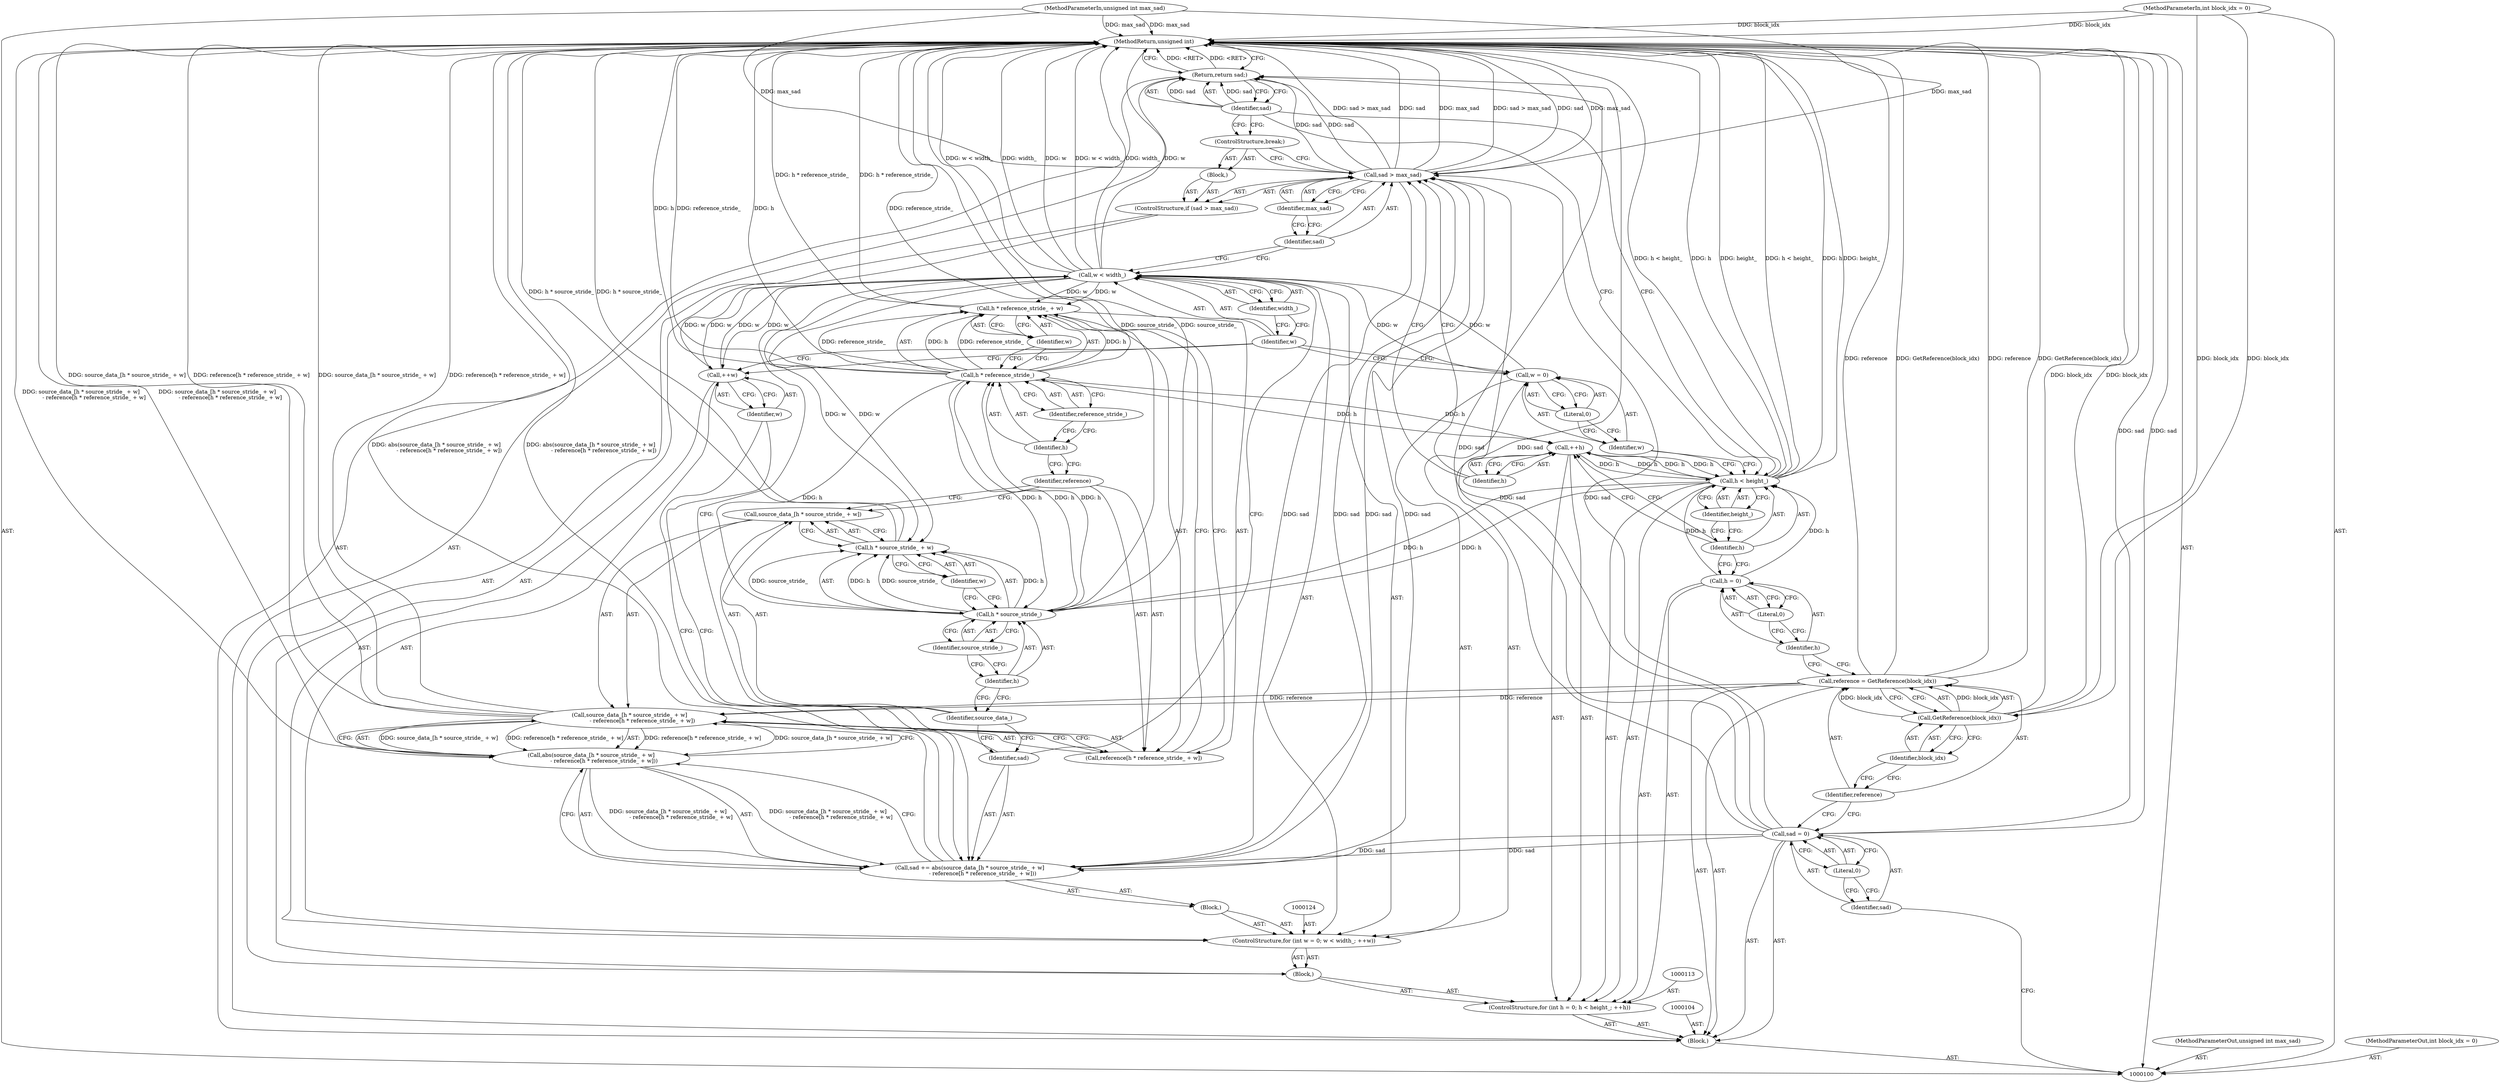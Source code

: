 digraph "1_Android_5a9753fca56f0eeb9f61e342b2fccffc364f9426_99" {
"1000160" [label="(MethodReturn,unsigned int)"];
"1000101" [label="(MethodParameterIn,unsigned int max_sad)"];
"1000218" [label="(MethodParameterOut,unsigned int max_sad)"];
"1000102" [label="(MethodParameterIn,int block_idx = 0)"];
"1000219" [label="(MethodParameterOut,int block_idx = 0)"];
"1000103" [label="(Block,)"];
"1000157" [label="(ControlStructure,break;)"];
"1000159" [label="(Identifier,sad)"];
"1000158" [label="(Return,return sad;)"];
"1000105" [label="(Call,sad = 0)"];
"1000106" [label="(Identifier,sad)"];
"1000107" [label="(Literal,0)"];
"1000108" [label="(Call,reference = GetReference(block_idx))"];
"1000109" [label="(Identifier,reference)"];
"1000110" [label="(Call,GetReference(block_idx))"];
"1000111" [label="(Identifier,block_idx)"];
"1000114" [label="(Call,h = 0)"];
"1000115" [label="(Identifier,h)"];
"1000116" [label="(Literal,0)"];
"1000117" [label="(Call,h < height_)"];
"1000118" [label="(Identifier,h)"];
"1000119" [label="(Identifier,height_)"];
"1000120" [label="(Call,++h)"];
"1000121" [label="(Identifier,h)"];
"1000122" [label="(Block,)"];
"1000112" [label="(ControlStructure,for (int h = 0; h < height_; ++h))"];
"1000125" [label="(Call,w = 0)"];
"1000126" [label="(Identifier,w)"];
"1000127" [label="(Literal,0)"];
"1000128" [label="(Call,w < width_)"];
"1000129" [label="(Identifier,w)"];
"1000130" [label="(Identifier,width_)"];
"1000131" [label="(Call,++w)"];
"1000132" [label="(Identifier,w)"];
"1000133" [label="(Block,)"];
"1000123" [label="(ControlStructure,for (int w = 0; w < width_; ++w))"];
"1000136" [label="(Call,abs(source_data_[h * source_stride_ + w]\n               - reference[h * reference_stride_ + w]))"];
"1000137" [label="(Call,source_data_[h * source_stride_ + w]\n               - reference[h * reference_stride_ + w])"];
"1000138" [label="(Call,source_data_[h * source_stride_ + w])"];
"1000139" [label="(Identifier,source_data_)"];
"1000140" [label="(Call,h * source_stride_ + w)"];
"1000141" [label="(Call,h * source_stride_)"];
"1000142" [label="(Identifier,h)"];
"1000143" [label="(Identifier,source_stride_)"];
"1000144" [label="(Identifier,w)"];
"1000134" [label="(Call,sad += abs(source_data_[h * source_stride_ + w]\n               - reference[h * reference_stride_ + w]))"];
"1000135" [label="(Identifier,sad)"];
"1000145" [label="(Call,reference[h * reference_stride_ + w])"];
"1000146" [label="(Identifier,reference)"];
"1000147" [label="(Call,h * reference_stride_ + w)"];
"1000148" [label="(Call,h * reference_stride_)"];
"1000149" [label="(Identifier,h)"];
"1000150" [label="(Identifier,reference_stride_)"];
"1000151" [label="(Identifier,w)"];
"1000153" [label="(Call,sad > max_sad)"];
"1000154" [label="(Identifier,sad)"];
"1000155" [label="(Identifier,max_sad)"];
"1000156" [label="(Block,)"];
"1000152" [label="(ControlStructure,if (sad > max_sad))"];
"1000160" -> "1000100"  [label="AST: "];
"1000160" -> "1000158"  [label="CFG: "];
"1000158" -> "1000160"  [label="DDG: <RET>"];
"1000117" -> "1000160"  [label="DDG: h < height_"];
"1000117" -> "1000160"  [label="DDG: h"];
"1000117" -> "1000160"  [label="DDG: height_"];
"1000128" -> "1000160"  [label="DDG: width_"];
"1000128" -> "1000160"  [label="DDG: w"];
"1000128" -> "1000160"  [label="DDG: w < width_"];
"1000140" -> "1000160"  [label="DDG: h * source_stride_"];
"1000153" -> "1000160"  [label="DDG: sad > max_sad"];
"1000153" -> "1000160"  [label="DDG: sad"];
"1000153" -> "1000160"  [label="DDG: max_sad"];
"1000102" -> "1000160"  [label="DDG: block_idx"];
"1000148" -> "1000160"  [label="DDG: reference_stride_"];
"1000148" -> "1000160"  [label="DDG: h"];
"1000147" -> "1000160"  [label="DDG: h * reference_stride_"];
"1000101" -> "1000160"  [label="DDG: max_sad"];
"1000108" -> "1000160"  [label="DDG: GetReference(block_idx)"];
"1000108" -> "1000160"  [label="DDG: reference"];
"1000141" -> "1000160"  [label="DDG: source_stride_"];
"1000134" -> "1000160"  [label="DDG: abs(source_data_[h * source_stride_ + w]\n               - reference[h * reference_stride_ + w])"];
"1000137" -> "1000160"  [label="DDG: reference[h * reference_stride_ + w]"];
"1000137" -> "1000160"  [label="DDG: source_data_[h * source_stride_ + w]"];
"1000110" -> "1000160"  [label="DDG: block_idx"];
"1000136" -> "1000160"  [label="DDG: source_data_[h * source_stride_ + w]\n               - reference[h * reference_stride_ + w]"];
"1000105" -> "1000160"  [label="DDG: sad"];
"1000101" -> "1000100"  [label="AST: "];
"1000101" -> "1000160"  [label="DDG: max_sad"];
"1000101" -> "1000153"  [label="DDG: max_sad"];
"1000218" -> "1000100"  [label="AST: "];
"1000102" -> "1000100"  [label="AST: "];
"1000102" -> "1000160"  [label="DDG: block_idx"];
"1000102" -> "1000110"  [label="DDG: block_idx"];
"1000219" -> "1000100"  [label="AST: "];
"1000103" -> "1000100"  [label="AST: "];
"1000104" -> "1000103"  [label="AST: "];
"1000105" -> "1000103"  [label="AST: "];
"1000108" -> "1000103"  [label="AST: "];
"1000112" -> "1000103"  [label="AST: "];
"1000158" -> "1000103"  [label="AST: "];
"1000157" -> "1000156"  [label="AST: "];
"1000157" -> "1000153"  [label="CFG: "];
"1000159" -> "1000157"  [label="CFG: "];
"1000159" -> "1000158"  [label="AST: "];
"1000159" -> "1000117"  [label="CFG: "];
"1000159" -> "1000157"  [label="CFG: "];
"1000158" -> "1000159"  [label="CFG: "];
"1000159" -> "1000158"  [label="DDG: sad"];
"1000158" -> "1000103"  [label="AST: "];
"1000158" -> "1000159"  [label="CFG: "];
"1000159" -> "1000158"  [label="AST: "];
"1000160" -> "1000158"  [label="CFG: "];
"1000158" -> "1000160"  [label="DDG: <RET>"];
"1000159" -> "1000158"  [label="DDG: sad"];
"1000153" -> "1000158"  [label="DDG: sad"];
"1000105" -> "1000158"  [label="DDG: sad"];
"1000105" -> "1000103"  [label="AST: "];
"1000105" -> "1000107"  [label="CFG: "];
"1000106" -> "1000105"  [label="AST: "];
"1000107" -> "1000105"  [label="AST: "];
"1000109" -> "1000105"  [label="CFG: "];
"1000105" -> "1000160"  [label="DDG: sad"];
"1000105" -> "1000134"  [label="DDG: sad"];
"1000105" -> "1000153"  [label="DDG: sad"];
"1000105" -> "1000158"  [label="DDG: sad"];
"1000106" -> "1000105"  [label="AST: "];
"1000106" -> "1000100"  [label="CFG: "];
"1000107" -> "1000106"  [label="CFG: "];
"1000107" -> "1000105"  [label="AST: "];
"1000107" -> "1000106"  [label="CFG: "];
"1000105" -> "1000107"  [label="CFG: "];
"1000108" -> "1000103"  [label="AST: "];
"1000108" -> "1000110"  [label="CFG: "];
"1000109" -> "1000108"  [label="AST: "];
"1000110" -> "1000108"  [label="AST: "];
"1000115" -> "1000108"  [label="CFG: "];
"1000108" -> "1000160"  [label="DDG: GetReference(block_idx)"];
"1000108" -> "1000160"  [label="DDG: reference"];
"1000110" -> "1000108"  [label="DDG: block_idx"];
"1000108" -> "1000137"  [label="DDG: reference"];
"1000109" -> "1000108"  [label="AST: "];
"1000109" -> "1000105"  [label="CFG: "];
"1000111" -> "1000109"  [label="CFG: "];
"1000110" -> "1000108"  [label="AST: "];
"1000110" -> "1000111"  [label="CFG: "];
"1000111" -> "1000110"  [label="AST: "];
"1000108" -> "1000110"  [label="CFG: "];
"1000110" -> "1000160"  [label="DDG: block_idx"];
"1000110" -> "1000108"  [label="DDG: block_idx"];
"1000102" -> "1000110"  [label="DDG: block_idx"];
"1000111" -> "1000110"  [label="AST: "];
"1000111" -> "1000109"  [label="CFG: "];
"1000110" -> "1000111"  [label="CFG: "];
"1000114" -> "1000112"  [label="AST: "];
"1000114" -> "1000116"  [label="CFG: "];
"1000115" -> "1000114"  [label="AST: "];
"1000116" -> "1000114"  [label="AST: "];
"1000118" -> "1000114"  [label="CFG: "];
"1000114" -> "1000117"  [label="DDG: h"];
"1000115" -> "1000114"  [label="AST: "];
"1000115" -> "1000108"  [label="CFG: "];
"1000116" -> "1000115"  [label="CFG: "];
"1000116" -> "1000114"  [label="AST: "];
"1000116" -> "1000115"  [label="CFG: "];
"1000114" -> "1000116"  [label="CFG: "];
"1000117" -> "1000112"  [label="AST: "];
"1000117" -> "1000119"  [label="CFG: "];
"1000118" -> "1000117"  [label="AST: "];
"1000119" -> "1000117"  [label="AST: "];
"1000126" -> "1000117"  [label="CFG: "];
"1000159" -> "1000117"  [label="CFG: "];
"1000117" -> "1000160"  [label="DDG: h < height_"];
"1000117" -> "1000160"  [label="DDG: h"];
"1000117" -> "1000160"  [label="DDG: height_"];
"1000114" -> "1000117"  [label="DDG: h"];
"1000120" -> "1000117"  [label="DDG: h"];
"1000117" -> "1000120"  [label="DDG: h"];
"1000117" -> "1000141"  [label="DDG: h"];
"1000118" -> "1000117"  [label="AST: "];
"1000118" -> "1000114"  [label="CFG: "];
"1000118" -> "1000120"  [label="CFG: "];
"1000119" -> "1000118"  [label="CFG: "];
"1000119" -> "1000117"  [label="AST: "];
"1000119" -> "1000118"  [label="CFG: "];
"1000117" -> "1000119"  [label="CFG: "];
"1000120" -> "1000112"  [label="AST: "];
"1000120" -> "1000121"  [label="CFG: "];
"1000121" -> "1000120"  [label="AST: "];
"1000118" -> "1000120"  [label="CFG: "];
"1000120" -> "1000117"  [label="DDG: h"];
"1000148" -> "1000120"  [label="DDG: h"];
"1000117" -> "1000120"  [label="DDG: h"];
"1000121" -> "1000120"  [label="AST: "];
"1000121" -> "1000153"  [label="CFG: "];
"1000120" -> "1000121"  [label="CFG: "];
"1000122" -> "1000112"  [label="AST: "];
"1000123" -> "1000122"  [label="AST: "];
"1000152" -> "1000122"  [label="AST: "];
"1000112" -> "1000103"  [label="AST: "];
"1000113" -> "1000112"  [label="AST: "];
"1000114" -> "1000112"  [label="AST: "];
"1000117" -> "1000112"  [label="AST: "];
"1000120" -> "1000112"  [label="AST: "];
"1000122" -> "1000112"  [label="AST: "];
"1000125" -> "1000123"  [label="AST: "];
"1000125" -> "1000127"  [label="CFG: "];
"1000126" -> "1000125"  [label="AST: "];
"1000127" -> "1000125"  [label="AST: "];
"1000129" -> "1000125"  [label="CFG: "];
"1000125" -> "1000128"  [label="DDG: w"];
"1000126" -> "1000125"  [label="AST: "];
"1000126" -> "1000117"  [label="CFG: "];
"1000127" -> "1000126"  [label="CFG: "];
"1000127" -> "1000125"  [label="AST: "];
"1000127" -> "1000126"  [label="CFG: "];
"1000125" -> "1000127"  [label="CFG: "];
"1000128" -> "1000123"  [label="AST: "];
"1000128" -> "1000130"  [label="CFG: "];
"1000129" -> "1000128"  [label="AST: "];
"1000130" -> "1000128"  [label="AST: "];
"1000135" -> "1000128"  [label="CFG: "];
"1000154" -> "1000128"  [label="CFG: "];
"1000128" -> "1000160"  [label="DDG: width_"];
"1000128" -> "1000160"  [label="DDG: w"];
"1000128" -> "1000160"  [label="DDG: w < width_"];
"1000125" -> "1000128"  [label="DDG: w"];
"1000131" -> "1000128"  [label="DDG: w"];
"1000128" -> "1000131"  [label="DDG: w"];
"1000128" -> "1000140"  [label="DDG: w"];
"1000128" -> "1000147"  [label="DDG: w"];
"1000129" -> "1000128"  [label="AST: "];
"1000129" -> "1000125"  [label="CFG: "];
"1000129" -> "1000131"  [label="CFG: "];
"1000130" -> "1000129"  [label="CFG: "];
"1000130" -> "1000128"  [label="AST: "];
"1000130" -> "1000129"  [label="CFG: "];
"1000128" -> "1000130"  [label="CFG: "];
"1000131" -> "1000123"  [label="AST: "];
"1000131" -> "1000132"  [label="CFG: "];
"1000132" -> "1000131"  [label="AST: "];
"1000129" -> "1000131"  [label="CFG: "];
"1000131" -> "1000128"  [label="DDG: w"];
"1000128" -> "1000131"  [label="DDG: w"];
"1000132" -> "1000131"  [label="AST: "];
"1000132" -> "1000134"  [label="CFG: "];
"1000131" -> "1000132"  [label="CFG: "];
"1000133" -> "1000123"  [label="AST: "];
"1000134" -> "1000133"  [label="AST: "];
"1000123" -> "1000122"  [label="AST: "];
"1000124" -> "1000123"  [label="AST: "];
"1000125" -> "1000123"  [label="AST: "];
"1000128" -> "1000123"  [label="AST: "];
"1000131" -> "1000123"  [label="AST: "];
"1000133" -> "1000123"  [label="AST: "];
"1000136" -> "1000134"  [label="AST: "];
"1000136" -> "1000137"  [label="CFG: "];
"1000137" -> "1000136"  [label="AST: "];
"1000134" -> "1000136"  [label="CFG: "];
"1000136" -> "1000160"  [label="DDG: source_data_[h * source_stride_ + w]\n               - reference[h * reference_stride_ + w]"];
"1000136" -> "1000134"  [label="DDG: source_data_[h * source_stride_ + w]\n               - reference[h * reference_stride_ + w]"];
"1000137" -> "1000136"  [label="DDG: source_data_[h * source_stride_ + w]"];
"1000137" -> "1000136"  [label="DDG: reference[h * reference_stride_ + w]"];
"1000137" -> "1000136"  [label="AST: "];
"1000137" -> "1000145"  [label="CFG: "];
"1000138" -> "1000137"  [label="AST: "];
"1000145" -> "1000137"  [label="AST: "];
"1000136" -> "1000137"  [label="CFG: "];
"1000137" -> "1000160"  [label="DDG: reference[h * reference_stride_ + w]"];
"1000137" -> "1000160"  [label="DDG: source_data_[h * source_stride_ + w]"];
"1000137" -> "1000136"  [label="DDG: source_data_[h * source_stride_ + w]"];
"1000137" -> "1000136"  [label="DDG: reference[h * reference_stride_ + w]"];
"1000108" -> "1000137"  [label="DDG: reference"];
"1000138" -> "1000137"  [label="AST: "];
"1000138" -> "1000140"  [label="CFG: "];
"1000139" -> "1000138"  [label="AST: "];
"1000140" -> "1000138"  [label="AST: "];
"1000146" -> "1000138"  [label="CFG: "];
"1000139" -> "1000138"  [label="AST: "];
"1000139" -> "1000135"  [label="CFG: "];
"1000142" -> "1000139"  [label="CFG: "];
"1000140" -> "1000138"  [label="AST: "];
"1000140" -> "1000144"  [label="CFG: "];
"1000141" -> "1000140"  [label="AST: "];
"1000144" -> "1000140"  [label="AST: "];
"1000138" -> "1000140"  [label="CFG: "];
"1000140" -> "1000160"  [label="DDG: h * source_stride_"];
"1000141" -> "1000140"  [label="DDG: h"];
"1000141" -> "1000140"  [label="DDG: source_stride_"];
"1000128" -> "1000140"  [label="DDG: w"];
"1000141" -> "1000140"  [label="AST: "];
"1000141" -> "1000143"  [label="CFG: "];
"1000142" -> "1000141"  [label="AST: "];
"1000143" -> "1000141"  [label="AST: "];
"1000144" -> "1000141"  [label="CFG: "];
"1000141" -> "1000160"  [label="DDG: source_stride_"];
"1000141" -> "1000140"  [label="DDG: h"];
"1000141" -> "1000140"  [label="DDG: source_stride_"];
"1000148" -> "1000141"  [label="DDG: h"];
"1000117" -> "1000141"  [label="DDG: h"];
"1000141" -> "1000148"  [label="DDG: h"];
"1000142" -> "1000141"  [label="AST: "];
"1000142" -> "1000139"  [label="CFG: "];
"1000143" -> "1000142"  [label="CFG: "];
"1000143" -> "1000141"  [label="AST: "];
"1000143" -> "1000142"  [label="CFG: "];
"1000141" -> "1000143"  [label="CFG: "];
"1000144" -> "1000140"  [label="AST: "];
"1000144" -> "1000141"  [label="CFG: "];
"1000140" -> "1000144"  [label="CFG: "];
"1000134" -> "1000133"  [label="AST: "];
"1000134" -> "1000136"  [label="CFG: "];
"1000135" -> "1000134"  [label="AST: "];
"1000136" -> "1000134"  [label="AST: "];
"1000132" -> "1000134"  [label="CFG: "];
"1000134" -> "1000160"  [label="DDG: abs(source_data_[h * source_stride_ + w]\n               - reference[h * reference_stride_ + w])"];
"1000136" -> "1000134"  [label="DDG: source_data_[h * source_stride_ + w]\n               - reference[h * reference_stride_ + w]"];
"1000153" -> "1000134"  [label="DDG: sad"];
"1000105" -> "1000134"  [label="DDG: sad"];
"1000134" -> "1000153"  [label="DDG: sad"];
"1000135" -> "1000134"  [label="AST: "];
"1000135" -> "1000128"  [label="CFG: "];
"1000139" -> "1000135"  [label="CFG: "];
"1000145" -> "1000137"  [label="AST: "];
"1000145" -> "1000147"  [label="CFG: "];
"1000146" -> "1000145"  [label="AST: "];
"1000147" -> "1000145"  [label="AST: "];
"1000137" -> "1000145"  [label="CFG: "];
"1000146" -> "1000145"  [label="AST: "];
"1000146" -> "1000138"  [label="CFG: "];
"1000149" -> "1000146"  [label="CFG: "];
"1000147" -> "1000145"  [label="AST: "];
"1000147" -> "1000151"  [label="CFG: "];
"1000148" -> "1000147"  [label="AST: "];
"1000151" -> "1000147"  [label="AST: "];
"1000145" -> "1000147"  [label="CFG: "];
"1000147" -> "1000160"  [label="DDG: h * reference_stride_"];
"1000148" -> "1000147"  [label="DDG: h"];
"1000148" -> "1000147"  [label="DDG: reference_stride_"];
"1000128" -> "1000147"  [label="DDG: w"];
"1000148" -> "1000147"  [label="AST: "];
"1000148" -> "1000150"  [label="CFG: "];
"1000149" -> "1000148"  [label="AST: "];
"1000150" -> "1000148"  [label="AST: "];
"1000151" -> "1000148"  [label="CFG: "];
"1000148" -> "1000160"  [label="DDG: reference_stride_"];
"1000148" -> "1000160"  [label="DDG: h"];
"1000148" -> "1000120"  [label="DDG: h"];
"1000148" -> "1000141"  [label="DDG: h"];
"1000148" -> "1000147"  [label="DDG: h"];
"1000148" -> "1000147"  [label="DDG: reference_stride_"];
"1000141" -> "1000148"  [label="DDG: h"];
"1000149" -> "1000148"  [label="AST: "];
"1000149" -> "1000146"  [label="CFG: "];
"1000150" -> "1000149"  [label="CFG: "];
"1000150" -> "1000148"  [label="AST: "];
"1000150" -> "1000149"  [label="CFG: "];
"1000148" -> "1000150"  [label="CFG: "];
"1000151" -> "1000147"  [label="AST: "];
"1000151" -> "1000148"  [label="CFG: "];
"1000147" -> "1000151"  [label="CFG: "];
"1000153" -> "1000152"  [label="AST: "];
"1000153" -> "1000155"  [label="CFG: "];
"1000154" -> "1000153"  [label="AST: "];
"1000155" -> "1000153"  [label="AST: "];
"1000157" -> "1000153"  [label="CFG: "];
"1000121" -> "1000153"  [label="CFG: "];
"1000153" -> "1000160"  [label="DDG: sad > max_sad"];
"1000153" -> "1000160"  [label="DDG: sad"];
"1000153" -> "1000160"  [label="DDG: max_sad"];
"1000153" -> "1000134"  [label="DDG: sad"];
"1000134" -> "1000153"  [label="DDG: sad"];
"1000105" -> "1000153"  [label="DDG: sad"];
"1000101" -> "1000153"  [label="DDG: max_sad"];
"1000153" -> "1000158"  [label="DDG: sad"];
"1000154" -> "1000153"  [label="AST: "];
"1000154" -> "1000128"  [label="CFG: "];
"1000155" -> "1000154"  [label="CFG: "];
"1000155" -> "1000153"  [label="AST: "];
"1000155" -> "1000154"  [label="CFG: "];
"1000153" -> "1000155"  [label="CFG: "];
"1000156" -> "1000152"  [label="AST: "];
"1000157" -> "1000156"  [label="AST: "];
"1000152" -> "1000122"  [label="AST: "];
"1000153" -> "1000152"  [label="AST: "];
"1000156" -> "1000152"  [label="AST: "];
}
